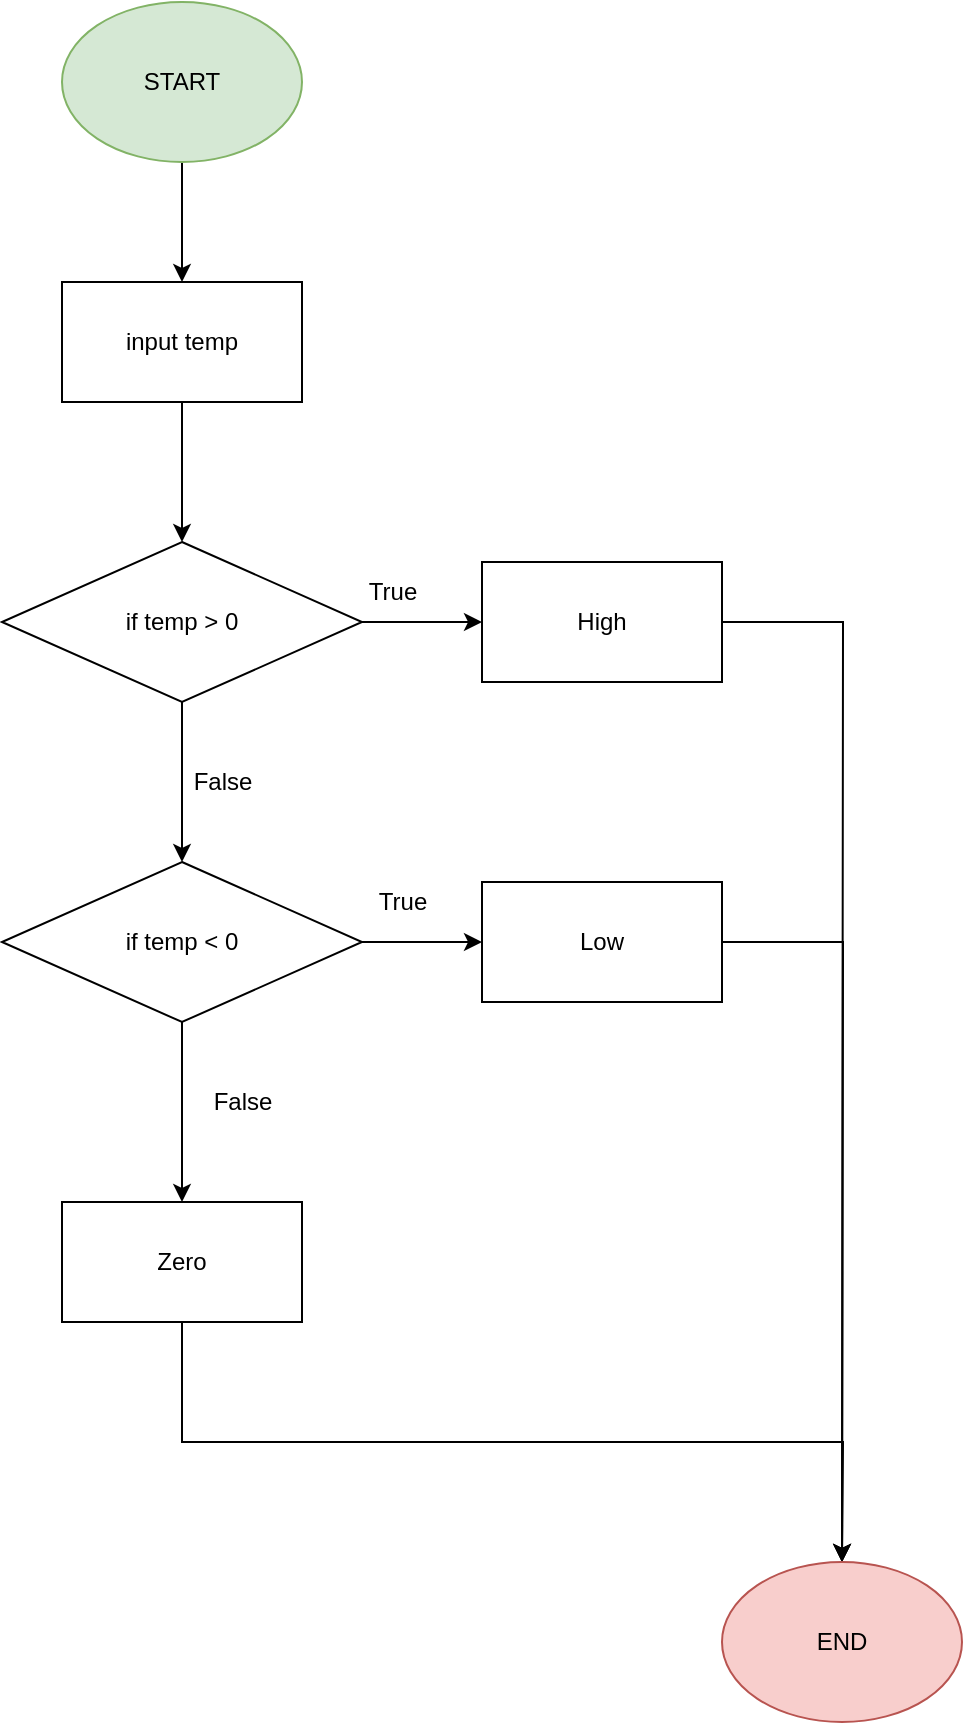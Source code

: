 <mxfile version="20.7.4" type="device"><diagram id="eQ4_wNTYK1lVQZrJcfyH" name="Page-1"><mxGraphModel dx="794" dy="430" grid="1" gridSize="10" guides="1" tooltips="1" connect="1" arrows="1" fold="1" page="1" pageScale="1" pageWidth="827" pageHeight="1169" math="0" shadow="0"><root><mxCell id="0"/><mxCell id="1" parent="0"/><mxCell id="mlnmH3nHg4LkCARhiXSk-2" style="edgeStyle=orthogonalEdgeStyle;rounded=0;orthogonalLoop=1;jettySize=auto;html=1;exitX=0.5;exitY=1;exitDx=0;exitDy=0;" edge="1" parent="1" source="mlnmH3nHg4LkCARhiXSk-1" target="mlnmH3nHg4LkCARhiXSk-3"><mxGeometry relative="1" as="geometry"><mxPoint x="360" y="120" as="targetPoint"/></mxGeometry></mxCell><mxCell id="mlnmH3nHg4LkCARhiXSk-1" value="START" style="ellipse;whiteSpace=wrap;html=1;fillColor=#d5e8d4;strokeColor=#82b366;" vertex="1" parent="1"><mxGeometry x="300" width="120" height="80" as="geometry"/></mxCell><mxCell id="mlnmH3nHg4LkCARhiXSk-5" value="" style="edgeStyle=orthogonalEdgeStyle;rounded=0;orthogonalLoop=1;jettySize=auto;html=1;" edge="1" parent="1" source="mlnmH3nHg4LkCARhiXSk-3" target="mlnmH3nHg4LkCARhiXSk-4"><mxGeometry relative="1" as="geometry"/></mxCell><mxCell id="mlnmH3nHg4LkCARhiXSk-3" value="input temp" style="rounded=0;whiteSpace=wrap;html=1;" vertex="1" parent="1"><mxGeometry x="300" y="140" width="120" height="60" as="geometry"/></mxCell><mxCell id="mlnmH3nHg4LkCARhiXSk-7" value="" style="edgeStyle=orthogonalEdgeStyle;rounded=0;orthogonalLoop=1;jettySize=auto;html=1;" edge="1" parent="1" source="mlnmH3nHg4LkCARhiXSk-4"><mxGeometry relative="1" as="geometry"><mxPoint x="510" y="310" as="targetPoint"/><Array as="points"><mxPoint x="500" y="310"/><mxPoint x="500" y="310"/></Array></mxGeometry></mxCell><mxCell id="mlnmH3nHg4LkCARhiXSk-16" value="" style="edgeStyle=orthogonalEdgeStyle;rounded=0;orthogonalLoop=1;jettySize=auto;html=1;" edge="1" parent="1" source="mlnmH3nHg4LkCARhiXSk-4" target="mlnmH3nHg4LkCARhiXSk-15"><mxGeometry relative="1" as="geometry"/></mxCell><mxCell id="mlnmH3nHg4LkCARhiXSk-4" value="if temp &amp;gt; 0" style="rhombus;whiteSpace=wrap;html=1;rounded=0;" vertex="1" parent="1"><mxGeometry x="270" y="270" width="180" height="80" as="geometry"/></mxCell><mxCell id="mlnmH3nHg4LkCARhiXSk-24" style="edgeStyle=orthogonalEdgeStyle;rounded=0;orthogonalLoop=1;jettySize=auto;html=1;exitX=1;exitY=0.5;exitDx=0;exitDy=0;" edge="1" parent="1" source="mlnmH3nHg4LkCARhiXSk-6"><mxGeometry relative="1" as="geometry"><mxPoint x="690" y="780" as="targetPoint"/></mxGeometry></mxCell><mxCell id="mlnmH3nHg4LkCARhiXSk-6" value="High" style="whiteSpace=wrap;html=1;rounded=0;" vertex="1" parent="1"><mxGeometry x="510" y="280" width="120" height="60" as="geometry"/></mxCell><mxCell id="mlnmH3nHg4LkCARhiXSk-13" value="True" style="text;html=1;align=center;verticalAlign=middle;resizable=0;points=[];autosize=1;strokeColor=none;fillColor=none;" vertex="1" parent="1"><mxGeometry x="440" y="280" width="50" height="30" as="geometry"/></mxCell><mxCell id="mlnmH3nHg4LkCARhiXSk-19" value="" style="edgeStyle=orthogonalEdgeStyle;rounded=0;orthogonalLoop=1;jettySize=auto;html=1;" edge="1" parent="1" source="mlnmH3nHg4LkCARhiXSk-15"><mxGeometry relative="1" as="geometry"><mxPoint x="510" y="470" as="targetPoint"/><Array as="points"><mxPoint x="510" y="470"/><mxPoint x="510" y="470"/></Array></mxGeometry></mxCell><mxCell id="mlnmH3nHg4LkCARhiXSk-22" value="" style="edgeStyle=orthogonalEdgeStyle;rounded=0;orthogonalLoop=1;jettySize=auto;html=1;" edge="1" parent="1" source="mlnmH3nHg4LkCARhiXSk-15" target="mlnmH3nHg4LkCARhiXSk-21"><mxGeometry relative="1" as="geometry"/></mxCell><mxCell id="mlnmH3nHg4LkCARhiXSk-15" value="if temp &amp;lt; 0" style="rhombus;whiteSpace=wrap;html=1;rounded=0;" vertex="1" parent="1"><mxGeometry x="270" y="430" width="180" height="80" as="geometry"/></mxCell><mxCell id="mlnmH3nHg4LkCARhiXSk-17" value="False" style="text;html=1;align=center;verticalAlign=middle;resizable=0;points=[];autosize=1;strokeColor=none;fillColor=none;" vertex="1" parent="1"><mxGeometry x="355" y="375" width="50" height="30" as="geometry"/></mxCell><mxCell id="mlnmH3nHg4LkCARhiXSk-25" style="edgeStyle=orthogonalEdgeStyle;rounded=0;orthogonalLoop=1;jettySize=auto;html=1;exitX=1;exitY=0.5;exitDx=0;exitDy=0;" edge="1" parent="1" source="mlnmH3nHg4LkCARhiXSk-18"><mxGeometry relative="1" as="geometry"><mxPoint x="690" y="780" as="targetPoint"/></mxGeometry></mxCell><mxCell id="mlnmH3nHg4LkCARhiXSk-18" value="Low" style="whiteSpace=wrap;html=1;rounded=0;" vertex="1" parent="1"><mxGeometry x="510" y="440" width="120" height="60" as="geometry"/></mxCell><mxCell id="mlnmH3nHg4LkCARhiXSk-20" value="True" style="text;html=1;align=center;verticalAlign=middle;resizable=0;points=[];autosize=1;strokeColor=none;fillColor=none;" vertex="1" parent="1"><mxGeometry x="445" y="435" width="50" height="30" as="geometry"/></mxCell><mxCell id="mlnmH3nHg4LkCARhiXSk-26" style="edgeStyle=orthogonalEdgeStyle;rounded=0;orthogonalLoop=1;jettySize=auto;html=1;exitX=0.5;exitY=1;exitDx=0;exitDy=0;" edge="1" parent="1" source="mlnmH3nHg4LkCARhiXSk-21"><mxGeometry relative="1" as="geometry"><mxPoint x="690" y="780" as="targetPoint"/></mxGeometry></mxCell><mxCell id="mlnmH3nHg4LkCARhiXSk-21" value="Zero" style="whiteSpace=wrap;html=1;rounded=0;" vertex="1" parent="1"><mxGeometry x="300" y="600" width="120" height="60" as="geometry"/></mxCell><mxCell id="mlnmH3nHg4LkCARhiXSk-23" value="False" style="text;html=1;align=center;verticalAlign=middle;resizable=0;points=[];autosize=1;strokeColor=none;fillColor=none;" vertex="1" parent="1"><mxGeometry x="365" y="535" width="50" height="30" as="geometry"/></mxCell><mxCell id="mlnmH3nHg4LkCARhiXSk-27" value="END" style="ellipse;whiteSpace=wrap;html=1;fillColor=#f8cecc;strokeColor=#b85450;" vertex="1" parent="1"><mxGeometry x="630" y="780" width="120" height="80" as="geometry"/></mxCell></root></mxGraphModel></diagram></mxfile>